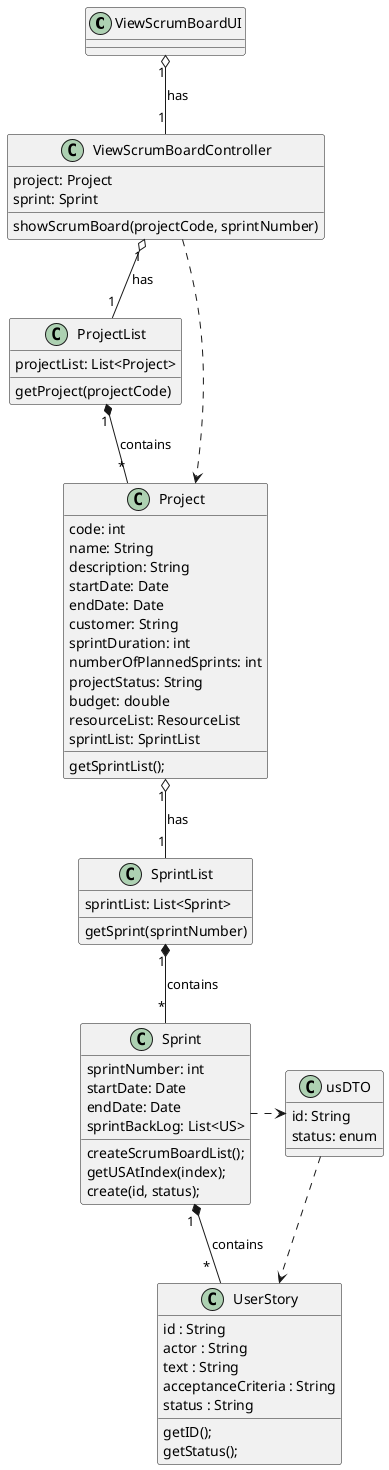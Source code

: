 @startuml

class ViewScrumBoardUI {
}

class ViewScrumBoardController {
project: Project
sprint: Sprint
showScrumBoard(projectCode, sprintNumber)
}

class ProjectList {
projectList: List<Project>
getProject(projectCode)
}

class Project {
code: int
name: String
description: String
startDate: Date
endDate: Date
customer: String
sprintDuration: int
numberOfPlannedSprints: int
projectStatus: String
budget: double
resourceList: ResourceList
sprintList: SprintList
getSprintList();
}

class SprintList {
sprintList: List<Sprint>
getSprint(sprintNumber)
}

class usDTO{
id: String
status: enum
}

class Sprint{
sprintNumber: int
startDate: Date
endDate: Date
sprintBackLog: List<US>
createScrumBoardList();
getUSAtIndex(index);
create(id, status);
}

class UserStory {
id : String
actor : String
text : String
acceptanceCriteria : String
status : String
getID();
getStatus();
}

ViewScrumBoardUI "1" o--  "1" ViewScrumBoardController: has
ViewScrumBoardController "1" o-- "1" ProjectList: has
ProjectList "1" *-- "*" Project: contains
Project "1" o-- "1" SprintList: has
SprintList "1" *-- "*" Sprint: contains
Sprint "1 " *-- " *  " UserStory : contains
ViewScrumBoardController ..> Project
Sprint .right.> usDTO
usDTO ..> UserStory


@enduml